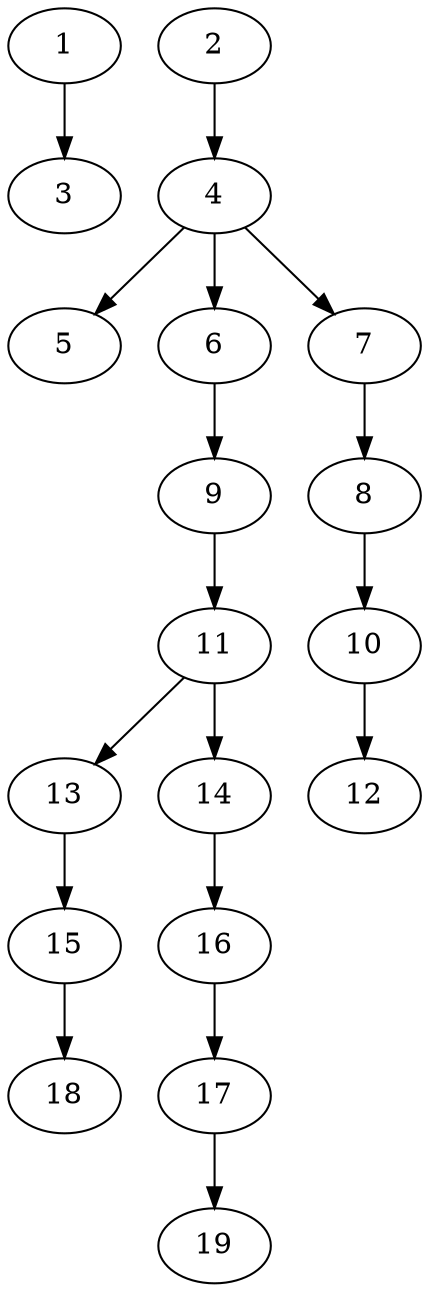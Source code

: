 // DAG (tier=1-easy, mode=data, n=19, ccr=0.327, fat=0.454, density=0.299, regular=0.695, jump=0.081, mindata=1048576, maxdata=8388608)
// DAG automatically generated by daggen at Sun Aug 24 16:33:33 2025
// /home/ermia/Project/Environments/daggen/bin/daggen --dot --ccr 0.327 --fat 0.454 --regular 0.695 --density 0.299 --jump 0.081 --mindata 1048576 --maxdata 8388608 -n 19 
digraph G {
  1 [size="494972882270121", alpha="0.02", expect_size="247486441135060"]
  1 -> 3 [size ="14950386892800"]
  2 [size="221179853140856576", alpha="0.05", expect_size="110589926570428288"]
  2 -> 4 [size ="96687305523200"]
  3 [size="15366297691740770", alpha="0.13", expect_size="7683148845870385"]
  4 [size="1055458881226264576", alpha="0.16", expect_size="527729440613132288"]
  4 -> 5 [size ="410454799155200"]
  4 -> 6 [size ="410454799155200"]
  4 -> 7 [size ="410454799155200"]
  5 [size="878780661480011264", alpha="0.13", expect_size="439390330740005632"]
  6 [size="162036931496379416576", alpha="0.15", expect_size="81018465748189708288"]
  6 -> 9 [size ="237774892433408"]
  7 [size="412542729966660288", alpha="0.11", expect_size="206271364983330144"]
  7 -> 8 [size ="435469628211200"]
  8 [size="488045073782579584", alpha="0.14", expect_size="244022536891289792"]
  8 -> 10 [size ="290820825546752"]
  9 [size="7219752579522195", alpha="0.06", expect_size="3609876289761097"]
  9 -> 11 [size ="534457710804992"]
  10 [size="18378348478582260", alpha="0.12", expect_size="9189174239291130"]
  10 -> 12 [size ="464589330317312"]
  11 [size="41846796391667192", alpha="0.03", expect_size="20923398195833596"]
  11 -> 13 [size ="93523927891968"]
  11 -> 14 [size ="93523927891968"]
  12 [size="456982803003266301952", alpha="0.16", expect_size="228491401501633150976"]
  13 [size="1644727995144715", alpha="0.14", expect_size="822363997572357"]
  13 -> 15 [size ="27816968060928"]
  14 [size="649391007674851840", alpha="0.13", expect_size="324695503837425920"]
  14 -> 16 [size ="367514655653888"]
  15 [size="817401606376382592", alpha="0.09", expect_size="408700803188191296"]
  15 -> 18 [size ="367181585973248"]
  16 [size="24987235367518208000", alpha="0.05", expect_size="12493617683759104000"]
  16 -> 17 [size ="68375753523200"]
  17 [size="6099505365617249", alpha="0.19", expect_size="3049752682808624"]
  17 -> 19 [size ="18077651566592"]
  18 [size="122097813055051824", alpha="0.18", expect_size="61048906527525912"]
  19 [size="7434787478290038784", alpha="0.01", expect_size="3717393739145019392"]
}